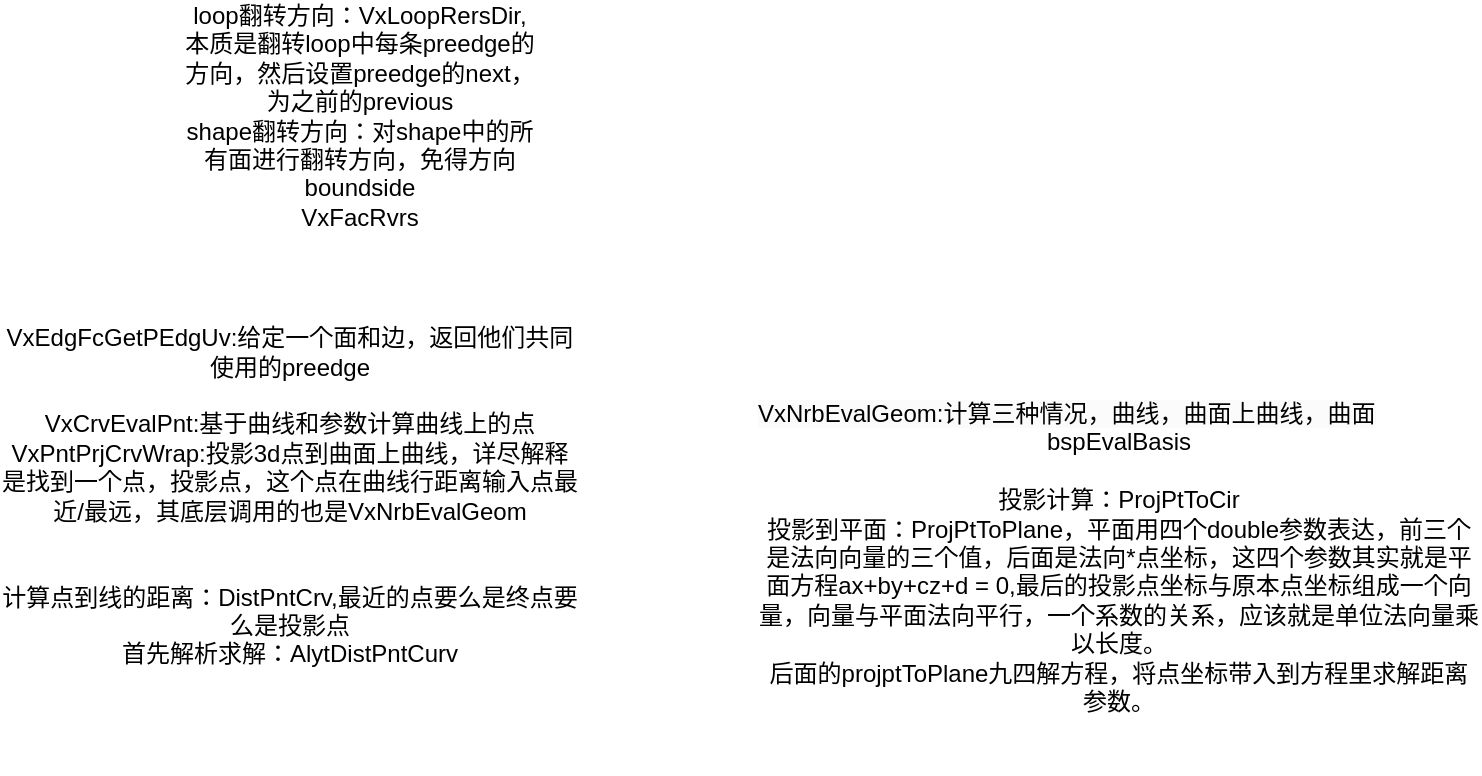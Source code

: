 <mxfile version="25.0.3">
  <diagram name="第 1 页" id="YE1NN4_8z4oJuWLOnsad">
    <mxGraphModel dx="1050" dy="618" grid="1" gridSize="10" guides="1" tooltips="1" connect="1" arrows="1" fold="1" page="1" pageScale="1" pageWidth="827" pageHeight="1169" math="0" shadow="0">
      <root>
        <mxCell id="0" />
        <mxCell id="1" parent="0" />
        <mxCell id="lESOEBqq5sxFyAbrs5ii-1" value="loop翻转方向：VxLoopRersDir,本质是翻转loop中每条preedge的方向，然后设置preedge的next，为之前的previous&lt;div&gt;shape翻转方向：对shape中的所有面进行翻转方向，免得方向boundside&lt;/div&gt;&lt;div&gt;VxFacRvrs&lt;/div&gt;" style="text;html=1;align=center;verticalAlign=middle;whiteSpace=wrap;rounded=0;" vertex="1" parent="1">
          <mxGeometry x="420" y="320" width="180" height="70" as="geometry" />
        </mxCell>
        <mxCell id="lESOEBqq5sxFyAbrs5ii-2" value="VxEdgFcGetPEdgUv:给定一个面和边，返回他们共同使用的preedge&lt;div&gt;&lt;br&gt;&lt;/div&gt;&lt;div&gt;VxCrvEvalPnt:基于曲线和参数计算曲线上的点&lt;/div&gt;&lt;div&gt;VxPntPrjCrvWrap:投影3d点到曲面上曲线，详尽解释是找到一个点，投影点，这个点在曲线行距离输入点最近/最远，其底层调用的也是VxNrbEvalGeom&lt;/div&gt;&lt;div&gt;&lt;br&gt;&lt;/div&gt;&lt;div&gt;&lt;br&gt;&lt;/div&gt;&lt;div&gt;计算点到线的距离：DistPntCrv,最近的点要么是终点要么是投影点&lt;/div&gt;&lt;div&gt;首先解析求解：AlytDistPntCurv&lt;/div&gt;" style="text;html=1;align=center;verticalAlign=middle;whiteSpace=wrap;rounded=0;" vertex="1" parent="1">
          <mxGeometry x="330" y="420" width="290" height="250" as="geometry" />
        </mxCell>
        <mxCell id="lESOEBqq5sxFyAbrs5ii-3" value="&lt;span style=&quot;color: rgb(0, 0, 0); font-family: Helvetica; font-size: 12px; font-style: normal; font-variant-ligatures: normal; font-variant-caps: normal; font-weight: 400; letter-spacing: normal; orphans: 2; text-align: center; text-indent: 0px; text-transform: none; widows: 2; word-spacing: 0px; -webkit-text-stroke-width: 0px; white-space: normal; background-color: rgb(251, 251, 251); text-decoration-thickness: initial; text-decoration-style: initial; text-decoration-color: initial; display: inline !important; float: none;&quot;&gt;VxNrbEvalGeom:计算三种情况，曲线，曲面上曲线，曲面&lt;/span&gt;&lt;div&gt;&lt;div style=&quot;text-align: center;&quot;&gt;bspEvalBasis&lt;/div&gt;&lt;div style=&quot;text-align: center;&quot;&gt;&lt;br&gt;&lt;/div&gt;&lt;div style=&quot;text-align: center;&quot;&gt;投影计算：ProjPtToCir&lt;/div&gt;&lt;div style=&quot;text-align: center;&quot;&gt;投影到平面：ProjPtToPlane，平面用四个double参数表达，前三个是法向向量的三个值，后面是法向*点坐标，这四个参数其实就是平面方程ax+by+cz+d = 0,最后的投影点坐标与原本点坐标组成一个向量，向量与平面法向平行，一个系数的关系，应该就是单位法向量乘以长度。&lt;/div&gt;&lt;div style=&quot;text-align: center;&quot;&gt;后面的projptToPlane九四解方程，将点坐标带入到方程里求解距离参数。&lt;/div&gt;&lt;div style=&quot;text-align: center;&quot;&gt;&lt;br&gt;&lt;/div&gt;&lt;div&gt;&lt;span style=&quot;color: rgb(0, 0, 0); font-family: Helvetica; font-size: 12px; font-style: normal; font-variant-ligatures: normal; font-variant-caps: normal; font-weight: 400; letter-spacing: normal; orphans: 2; text-align: center; text-indent: 0px; text-transform: none; widows: 2; word-spacing: 0px; -webkit-text-stroke-width: 0px; white-space: normal; background-color: rgb(251, 251, 251); text-decoration-thickness: initial; text-decoration-style: initial; text-decoration-color: initial; display: inline !important; float: none;&quot;&gt;&lt;br&gt;&lt;/span&gt;&lt;/div&gt;&lt;/div&gt;" style="text;whiteSpace=wrap;html=1;" vertex="1" parent="1">
          <mxGeometry x="707" y="490" width="363" height="180" as="geometry" />
        </mxCell>
      </root>
    </mxGraphModel>
  </diagram>
</mxfile>
